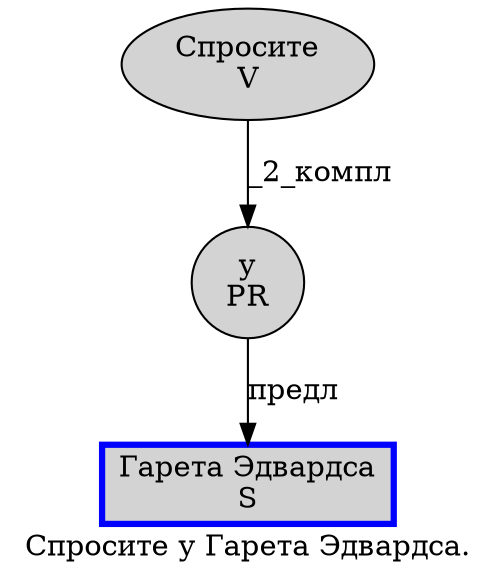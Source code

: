 digraph SENTENCE_4464 {
	graph [label="Спросите у Гарета Эдвардса."]
	node [style=filled]
		0 [label="Спросите
V" color="" fillcolor=lightgray penwidth=1 shape=ellipse]
		1 [label="у
PR" color="" fillcolor=lightgray penwidth=1 shape=ellipse]
		2 [label="Гарета Эдвардса
S" color=blue fillcolor=lightgray penwidth=3 shape=box]
			0 -> 1 [label="_2_компл"]
			1 -> 2 [label="предл"]
}